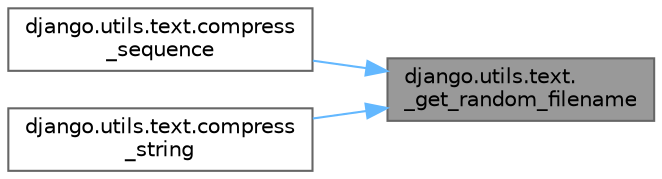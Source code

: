 digraph "django.utils.text._get_random_filename"
{
 // LATEX_PDF_SIZE
  bgcolor="transparent";
  edge [fontname=Helvetica,fontsize=10,labelfontname=Helvetica,labelfontsize=10];
  node [fontname=Helvetica,fontsize=10,shape=box,height=0.2,width=0.4];
  rankdir="RL";
  Node1 [id="Node000001",label="django.utils.text.\l_get_random_filename",height=0.2,width=0.4,color="gray40", fillcolor="grey60", style="filled", fontcolor="black",tooltip=" "];
  Node1 -> Node2 [id="edge1_Node000001_Node000002",dir="back",color="steelblue1",style="solid",tooltip=" "];
  Node2 [id="Node000002",label="django.utils.text.compress\l_sequence",height=0.2,width=0.4,color="grey40", fillcolor="white", style="filled",URL="$namespacedjango_1_1utils_1_1text.html#a8b429e0bbf1481418d040e67ed8f1316",tooltip=" "];
  Node1 -> Node3 [id="edge2_Node000001_Node000003",dir="back",color="steelblue1",style="solid",tooltip=" "];
  Node3 [id="Node000003",label="django.utils.text.compress\l_string",height=0.2,width=0.4,color="grey40", fillcolor="white", style="filled",URL="$namespacedjango_1_1utils_1_1text.html#a8c127231eefd0cf39cfde662808a318c",tooltip=" "];
}

